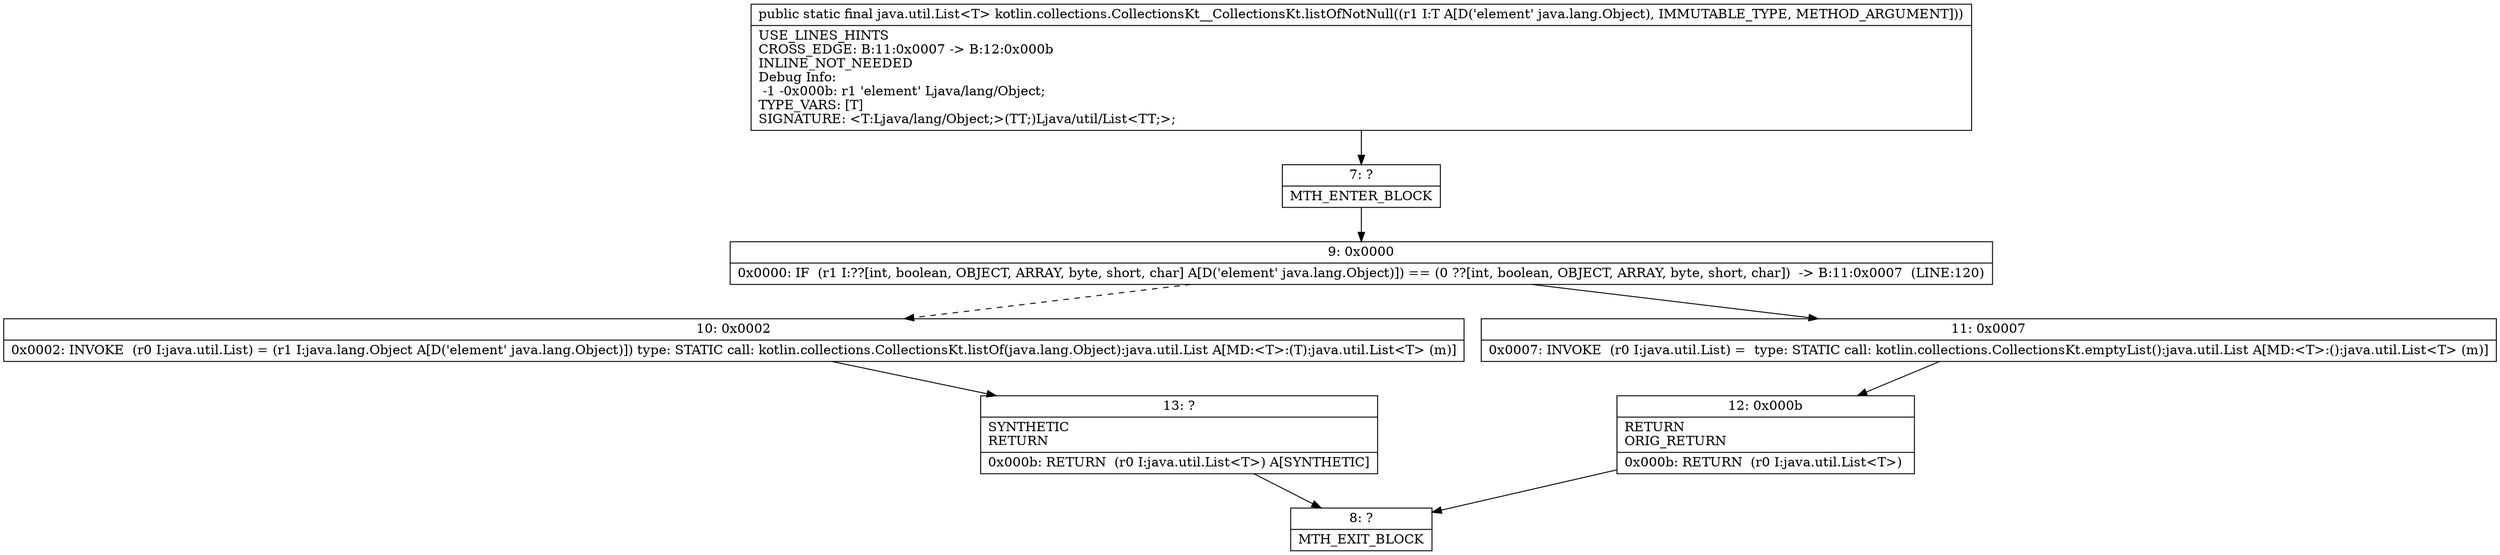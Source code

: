 digraph "CFG forkotlin.collections.CollectionsKt__CollectionsKt.listOfNotNull(Ljava\/lang\/Object;)Ljava\/util\/List;" {
Node_7 [shape=record,label="{7\:\ ?|MTH_ENTER_BLOCK\l}"];
Node_9 [shape=record,label="{9\:\ 0x0000|0x0000: IF  (r1 I:??[int, boolean, OBJECT, ARRAY, byte, short, char] A[D('element' java.lang.Object)]) == (0 ??[int, boolean, OBJECT, ARRAY, byte, short, char])  \-\> B:11:0x0007  (LINE:120)\l}"];
Node_10 [shape=record,label="{10\:\ 0x0002|0x0002: INVOKE  (r0 I:java.util.List) = (r1 I:java.lang.Object A[D('element' java.lang.Object)]) type: STATIC call: kotlin.collections.CollectionsKt.listOf(java.lang.Object):java.util.List A[MD:\<T\>:(T):java.util.List\<T\> (m)]\l}"];
Node_13 [shape=record,label="{13\:\ ?|SYNTHETIC\lRETURN\l|0x000b: RETURN  (r0 I:java.util.List\<T\>) A[SYNTHETIC]\l}"];
Node_8 [shape=record,label="{8\:\ ?|MTH_EXIT_BLOCK\l}"];
Node_11 [shape=record,label="{11\:\ 0x0007|0x0007: INVOKE  (r0 I:java.util.List) =  type: STATIC call: kotlin.collections.CollectionsKt.emptyList():java.util.List A[MD:\<T\>:():java.util.List\<T\> (m)]\l}"];
Node_12 [shape=record,label="{12\:\ 0x000b|RETURN\lORIG_RETURN\l|0x000b: RETURN  (r0 I:java.util.List\<T\>) \l}"];
MethodNode[shape=record,label="{public static final java.util.List\<T\> kotlin.collections.CollectionsKt__CollectionsKt.listOfNotNull((r1 I:T A[D('element' java.lang.Object), IMMUTABLE_TYPE, METHOD_ARGUMENT]))  | USE_LINES_HINTS\lCROSS_EDGE: B:11:0x0007 \-\> B:12:0x000b\lINLINE_NOT_NEEDED\lDebug Info:\l  \-1 \-0x000b: r1 'element' Ljava\/lang\/Object;\lTYPE_VARS: [T]\lSIGNATURE: \<T:Ljava\/lang\/Object;\>(TT;)Ljava\/util\/List\<TT;\>;\l}"];
MethodNode -> Node_7;Node_7 -> Node_9;
Node_9 -> Node_10[style=dashed];
Node_9 -> Node_11;
Node_10 -> Node_13;
Node_13 -> Node_8;
Node_11 -> Node_12;
Node_12 -> Node_8;
}

